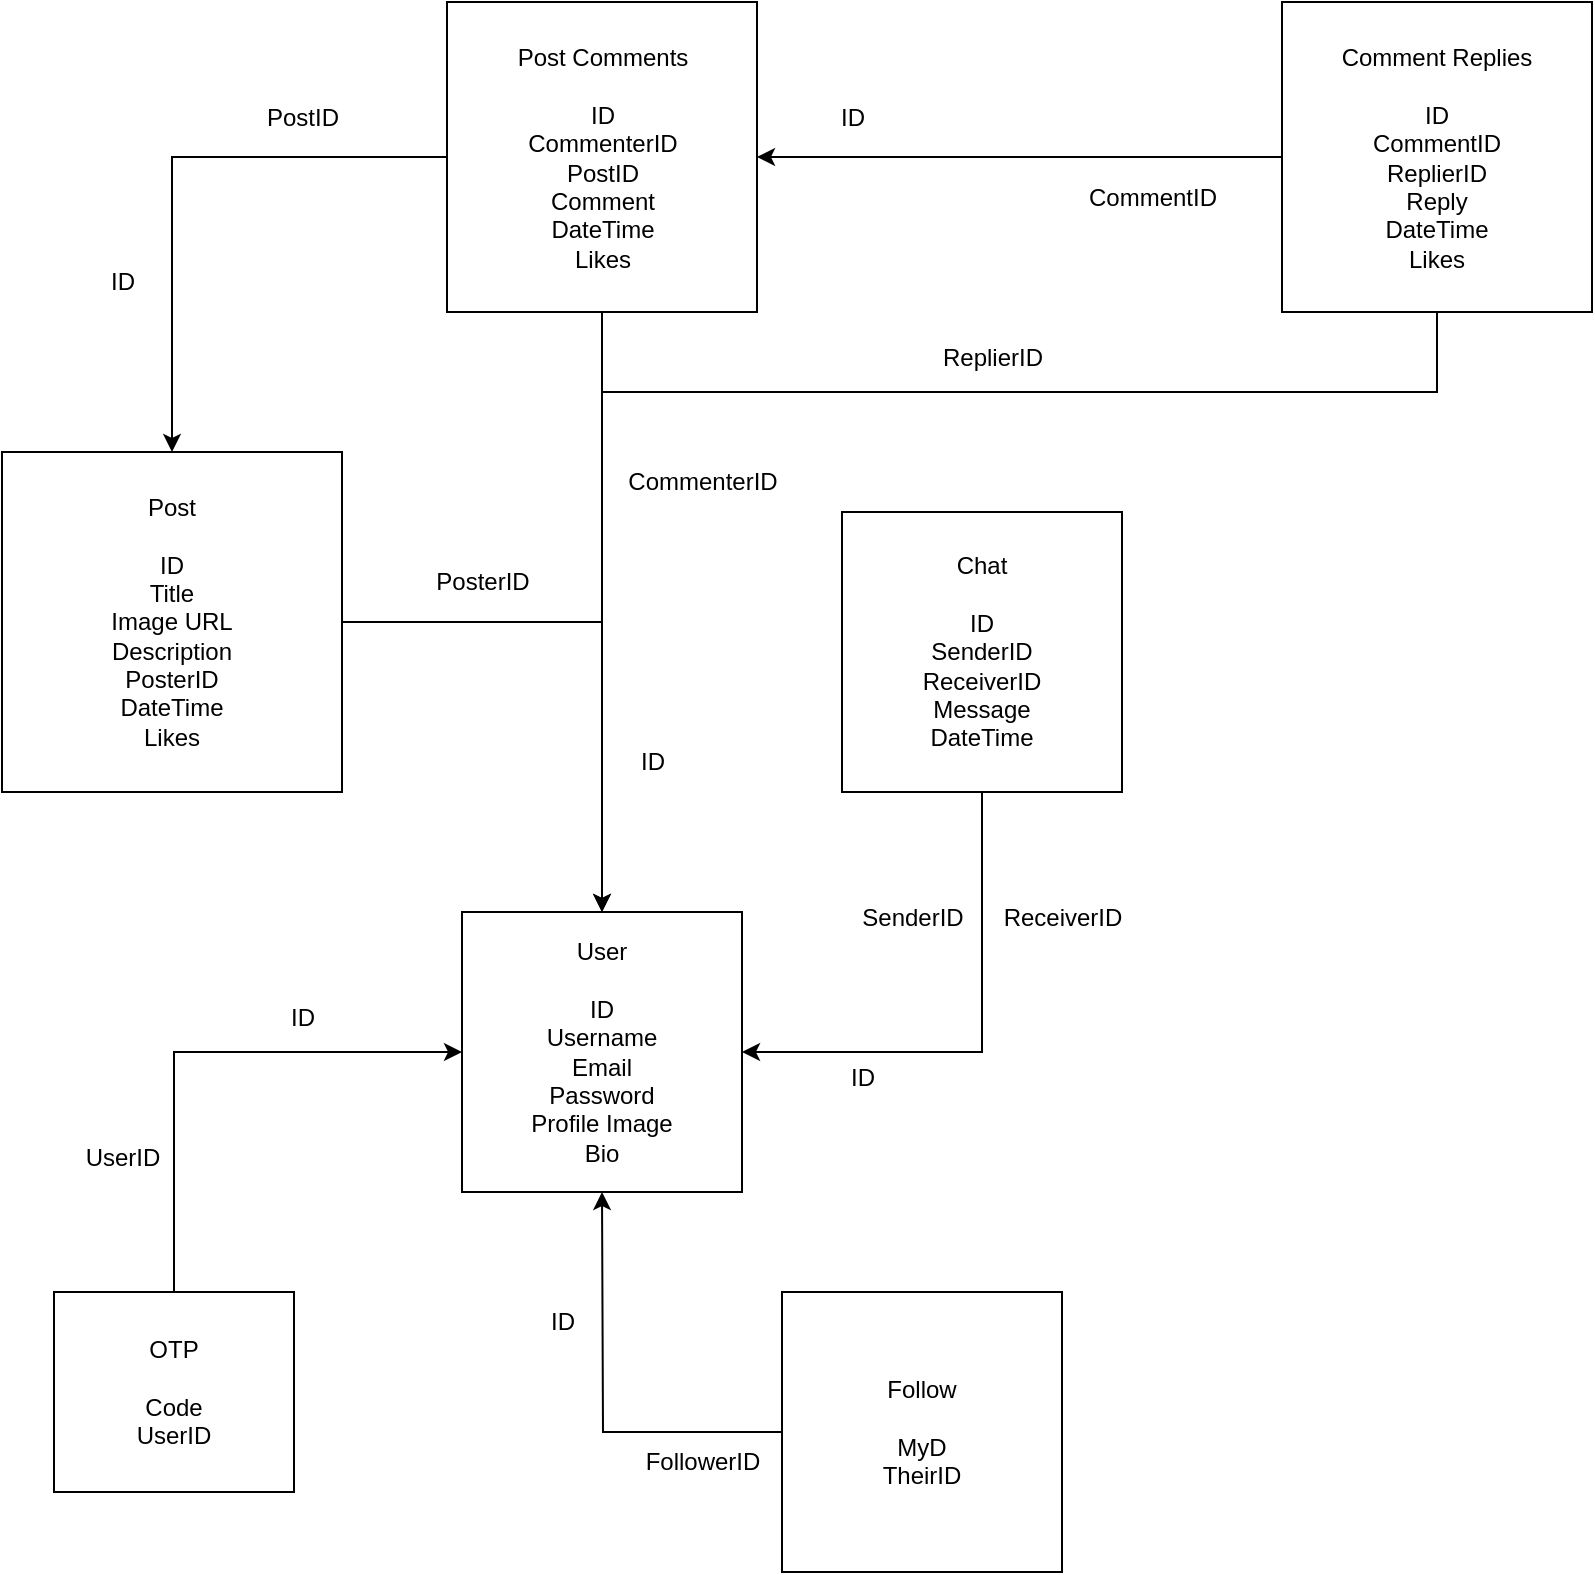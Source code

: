 <mxfile version="24.7.17">
  <diagram name="Page-1" id="jvlQo6_DeTbrSUPzmIi1">
    <mxGraphModel dx="1050" dy="1721" grid="1" gridSize="10" guides="1" tooltips="1" connect="1" arrows="1" fold="1" page="1" pageScale="1" pageWidth="850" pageHeight="1100" math="0" shadow="0">
      <root>
        <mxCell id="0" />
        <mxCell id="1" parent="0" />
        <mxCell id="RWLrIDuddstVYK90-xoj-1" value="User&lt;div&gt;&lt;br&gt;&lt;/div&gt;&lt;div&gt;ID&lt;/div&gt;&lt;div&gt;Username&lt;/div&gt;&lt;div&gt;Email&lt;/div&gt;&lt;div&gt;Password&lt;/div&gt;&lt;div&gt;Profile Image&lt;/div&gt;&lt;div&gt;Bio&lt;/div&gt;" style="whiteSpace=wrap;html=1;aspect=fixed;" parent="1" vertex="1">
          <mxGeometry x="230" y="300" width="140" height="140" as="geometry" />
        </mxCell>
        <mxCell id="RWLrIDuddstVYK90-xoj-3" style="edgeStyle=orthogonalEdgeStyle;rounded=0;orthogonalLoop=1;jettySize=auto;html=1;entryX=0.5;entryY=0;entryDx=0;entryDy=0;" parent="1" source="RWLrIDuddstVYK90-xoj-2" target="RWLrIDuddstVYK90-xoj-1" edge="1">
          <mxGeometry relative="1" as="geometry" />
        </mxCell>
        <mxCell id="RWLrIDuddstVYK90-xoj-2" value="Post&lt;div&gt;&lt;br&gt;&lt;/div&gt;&lt;div&gt;ID&lt;/div&gt;&lt;div&gt;Title&lt;/div&gt;&lt;div&gt;Image URL&lt;/div&gt;&lt;div&gt;Description&lt;/div&gt;&lt;div&gt;PosterID&lt;/div&gt;&lt;div&gt;DateTime&lt;/div&gt;&lt;div&gt;&lt;span style=&quot;background-color: initial;&quot;&gt;Likes&lt;/span&gt;&lt;br&gt;&lt;/div&gt;" style="whiteSpace=wrap;html=1;aspect=fixed;" parent="1" vertex="1">
          <mxGeometry y="70" width="170" height="170" as="geometry" />
        </mxCell>
        <mxCell id="RWLrIDuddstVYK90-xoj-4" value="PosterID" style="text;html=1;align=center;verticalAlign=middle;resizable=0;points=[];autosize=1;strokeColor=none;fillColor=none;" parent="1" vertex="1">
          <mxGeometry x="205" y="120" width="70" height="30" as="geometry" />
        </mxCell>
        <mxCell id="RWLrIDuddstVYK90-xoj-5" value="ID" style="text;html=1;align=center;verticalAlign=middle;resizable=0;points=[];autosize=1;strokeColor=none;fillColor=none;" parent="1" vertex="1">
          <mxGeometry x="305" y="210" width="40" height="30" as="geometry" />
        </mxCell>
        <mxCell id="RWLrIDuddstVYK90-xoj-7" style="edgeStyle=orthogonalEdgeStyle;rounded=0;orthogonalLoop=1;jettySize=auto;html=1;" parent="1" source="RWLrIDuddstVYK90-xoj-6" edge="1">
          <mxGeometry relative="1" as="geometry">
            <mxPoint x="300" y="300" as="targetPoint" />
          </mxGeometry>
        </mxCell>
        <mxCell id="RWLrIDuddstVYK90-xoj-9" style="edgeStyle=orthogonalEdgeStyle;rounded=0;orthogonalLoop=1;jettySize=auto;html=1;" parent="1" source="RWLrIDuddstVYK90-xoj-6" target="RWLrIDuddstVYK90-xoj-2" edge="1">
          <mxGeometry relative="1" as="geometry" />
        </mxCell>
        <mxCell id="RWLrIDuddstVYK90-xoj-6" value="&lt;div&gt;&lt;br&gt;&lt;/div&gt;Post Comments&lt;div&gt;&lt;br&gt;&lt;/div&gt;&lt;div&gt;ID&lt;/div&gt;&lt;div&gt;CommenterID&lt;/div&gt;&lt;div&gt;PostID&lt;/div&gt;&lt;div&gt;Comment&lt;/div&gt;&lt;div&gt;DateTime&lt;/div&gt;&lt;div&gt;Likes&lt;/div&gt;&lt;div&gt;&lt;br&gt;&lt;/div&gt;" style="whiteSpace=wrap;html=1;aspect=fixed;" parent="1" vertex="1">
          <mxGeometry x="222.5" y="-155" width="155" height="155" as="geometry" />
        </mxCell>
        <mxCell id="RWLrIDuddstVYK90-xoj-8" value="CommenterID" style="text;html=1;align=center;verticalAlign=middle;resizable=0;points=[];autosize=1;strokeColor=none;fillColor=none;" parent="1" vertex="1">
          <mxGeometry x="300" y="70" width="100" height="30" as="geometry" />
        </mxCell>
        <mxCell id="RWLrIDuddstVYK90-xoj-10" value="PostID" style="text;html=1;align=center;verticalAlign=middle;resizable=0;points=[];autosize=1;strokeColor=none;fillColor=none;" parent="1" vertex="1">
          <mxGeometry x="120" y="-112" width="60" height="30" as="geometry" />
        </mxCell>
        <mxCell id="RWLrIDuddstVYK90-xoj-11" value="ID" style="text;html=1;align=center;verticalAlign=middle;resizable=0;points=[];autosize=1;strokeColor=none;fillColor=none;" parent="1" vertex="1">
          <mxGeometry x="40" y="-30" width="40" height="30" as="geometry" />
        </mxCell>
        <mxCell id="RWLrIDuddstVYK90-xoj-18" style="edgeStyle=orthogonalEdgeStyle;rounded=0;orthogonalLoop=1;jettySize=auto;html=1;" parent="1" source="RWLrIDuddstVYK90-xoj-12" edge="1">
          <mxGeometry relative="1" as="geometry">
            <mxPoint x="300" y="440" as="targetPoint" />
          </mxGeometry>
        </mxCell>
        <mxCell id="RWLrIDuddstVYK90-xoj-12" value="Follow&lt;div&gt;&lt;br&gt;&lt;/div&gt;&lt;div&gt;MyD&lt;/div&gt;&lt;div&gt;TheirID&lt;/div&gt;" style="whiteSpace=wrap;html=1;aspect=fixed;" parent="1" vertex="1">
          <mxGeometry x="390" y="490" width="140" height="140" as="geometry" />
        </mxCell>
        <mxCell id="RWLrIDuddstVYK90-xoj-19" value="ID" style="text;html=1;align=center;verticalAlign=middle;resizable=0;points=[];autosize=1;strokeColor=none;fillColor=none;" parent="1" vertex="1">
          <mxGeometry x="260" y="490" width="40" height="30" as="geometry" />
        </mxCell>
        <mxCell id="RWLrIDuddstVYK90-xoj-21" value="FollowerID" style="text;html=1;align=center;verticalAlign=middle;resizable=0;points=[];autosize=1;strokeColor=none;fillColor=none;" parent="1" vertex="1">
          <mxGeometry x="310" y="560" width="80" height="30" as="geometry" />
        </mxCell>
        <mxCell id="RWLrIDuddstVYK90-xoj-23" style="edgeStyle=orthogonalEdgeStyle;rounded=0;orthogonalLoop=1;jettySize=auto;html=1;entryX=1;entryY=0.5;entryDx=0;entryDy=0;exitX=0.5;exitY=1;exitDx=0;exitDy=0;" parent="1" source="RWLrIDuddstVYK90-xoj-22" target="RWLrIDuddstVYK90-xoj-1" edge="1">
          <mxGeometry relative="1" as="geometry" />
        </mxCell>
        <mxCell id="RWLrIDuddstVYK90-xoj-22" value="Chat&lt;div&gt;&lt;br&gt;&lt;/div&gt;&lt;div&gt;ID&lt;/div&gt;&lt;div&gt;SenderID&lt;/div&gt;&lt;div&gt;ReceiverID&lt;/div&gt;&lt;div&gt;Message&lt;/div&gt;&lt;div&gt;DateTime&lt;/div&gt;" style="whiteSpace=wrap;html=1;aspect=fixed;" parent="1" vertex="1">
          <mxGeometry x="420" y="100" width="140" height="140" as="geometry" />
        </mxCell>
        <mxCell id="RWLrIDuddstVYK90-xoj-24" value="SenderID" style="text;html=1;align=center;verticalAlign=middle;resizable=0;points=[];autosize=1;strokeColor=none;fillColor=none;" parent="1" vertex="1">
          <mxGeometry x="420" y="288" width="70" height="30" as="geometry" />
        </mxCell>
        <mxCell id="RWLrIDuddstVYK90-xoj-25" value="ReceiverID" style="text;html=1;align=center;verticalAlign=middle;resizable=0;points=[];autosize=1;strokeColor=none;fillColor=none;" parent="1" vertex="1">
          <mxGeometry x="490" y="288" width="80" height="30" as="geometry" />
        </mxCell>
        <mxCell id="RWLrIDuddstVYK90-xoj-26" value="ID" style="text;html=1;align=center;verticalAlign=middle;resizable=0;points=[];autosize=1;strokeColor=none;fillColor=none;" parent="1" vertex="1">
          <mxGeometry x="410" y="368" width="40" height="30" as="geometry" />
        </mxCell>
        <mxCell id="C0ihCZPnAijsfQrOyX-s-2" style="edgeStyle=orthogonalEdgeStyle;rounded=0;orthogonalLoop=1;jettySize=auto;html=1;entryX=0;entryY=0.5;entryDx=0;entryDy=0;exitX=0.5;exitY=0;exitDx=0;exitDy=0;" parent="1" source="C0ihCZPnAijsfQrOyX-s-1" target="RWLrIDuddstVYK90-xoj-1" edge="1">
          <mxGeometry relative="1" as="geometry" />
        </mxCell>
        <mxCell id="C0ihCZPnAijsfQrOyX-s-1" value="OTP&lt;div&gt;&lt;br&gt;&lt;/div&gt;&lt;div&gt;Code&lt;/div&gt;&lt;div&gt;UserID&lt;/div&gt;" style="rounded=0;whiteSpace=wrap;html=1;" parent="1" vertex="1">
          <mxGeometry x="26" y="490" width="120" height="100" as="geometry" />
        </mxCell>
        <mxCell id="C0ihCZPnAijsfQrOyX-s-3" value="ID" style="text;html=1;align=center;verticalAlign=middle;resizable=0;points=[];autosize=1;strokeColor=none;fillColor=none;" parent="1" vertex="1">
          <mxGeometry x="130" y="338" width="40" height="30" as="geometry" />
        </mxCell>
        <mxCell id="C0ihCZPnAijsfQrOyX-s-4" value="UserID" style="text;html=1;align=center;verticalAlign=middle;resizable=0;points=[];autosize=1;strokeColor=none;fillColor=none;" parent="1" vertex="1">
          <mxGeometry x="30" y="408" width="60" height="30" as="geometry" />
        </mxCell>
        <mxCell id="_7fAGswV_r1NQRI4sw7z-2" style="edgeStyle=orthogonalEdgeStyle;rounded=0;orthogonalLoop=1;jettySize=auto;html=1;entryX=1;entryY=0.5;entryDx=0;entryDy=0;" edge="1" parent="1" source="_7fAGswV_r1NQRI4sw7z-1" target="RWLrIDuddstVYK90-xoj-6">
          <mxGeometry relative="1" as="geometry" />
        </mxCell>
        <mxCell id="_7fAGswV_r1NQRI4sw7z-3" style="edgeStyle=orthogonalEdgeStyle;rounded=0;orthogonalLoop=1;jettySize=auto;html=1;endArrow=none;endFill=0;" edge="1" parent="1" source="_7fAGswV_r1NQRI4sw7z-1">
          <mxGeometry relative="1" as="geometry">
            <mxPoint x="300" y="50" as="targetPoint" />
            <Array as="points">
              <mxPoint x="588" y="40" />
              <mxPoint x="301" y="40" />
            </Array>
          </mxGeometry>
        </mxCell>
        <mxCell id="_7fAGswV_r1NQRI4sw7z-1" value="&lt;div&gt;&lt;br&gt;&lt;/div&gt;Comment Replies&lt;div&gt;&lt;br&gt;&lt;/div&gt;&lt;div&gt;ID&lt;/div&gt;&lt;div&gt;CommentID&lt;/div&gt;&lt;div&gt;ReplierID&lt;/div&gt;&lt;div&gt;Reply&lt;/div&gt;&lt;div&gt;DateTime&lt;/div&gt;&lt;div&gt;Likes&lt;/div&gt;&lt;div&gt;&lt;br&gt;&lt;/div&gt;" style="whiteSpace=wrap;html=1;aspect=fixed;" vertex="1" parent="1">
          <mxGeometry x="640" y="-155" width="155" height="155" as="geometry" />
        </mxCell>
        <mxCell id="_7fAGswV_r1NQRI4sw7z-4" value="ID" style="text;html=1;align=center;verticalAlign=middle;resizable=0;points=[];autosize=1;strokeColor=none;fillColor=none;" vertex="1" parent="1">
          <mxGeometry x="405" y="-112" width="40" height="30" as="geometry" />
        </mxCell>
        <mxCell id="_7fAGswV_r1NQRI4sw7z-5" value="CommentID" style="text;html=1;align=center;verticalAlign=middle;resizable=0;points=[];autosize=1;strokeColor=none;fillColor=none;" vertex="1" parent="1">
          <mxGeometry x="530" y="-72" width="90" height="30" as="geometry" />
        </mxCell>
        <mxCell id="_7fAGswV_r1NQRI4sw7z-6" value="ReplierID" style="text;html=1;align=center;verticalAlign=middle;resizable=0;points=[];autosize=1;strokeColor=none;fillColor=none;" vertex="1" parent="1">
          <mxGeometry x="460" y="8" width="70" height="30" as="geometry" />
        </mxCell>
      </root>
    </mxGraphModel>
  </diagram>
</mxfile>
